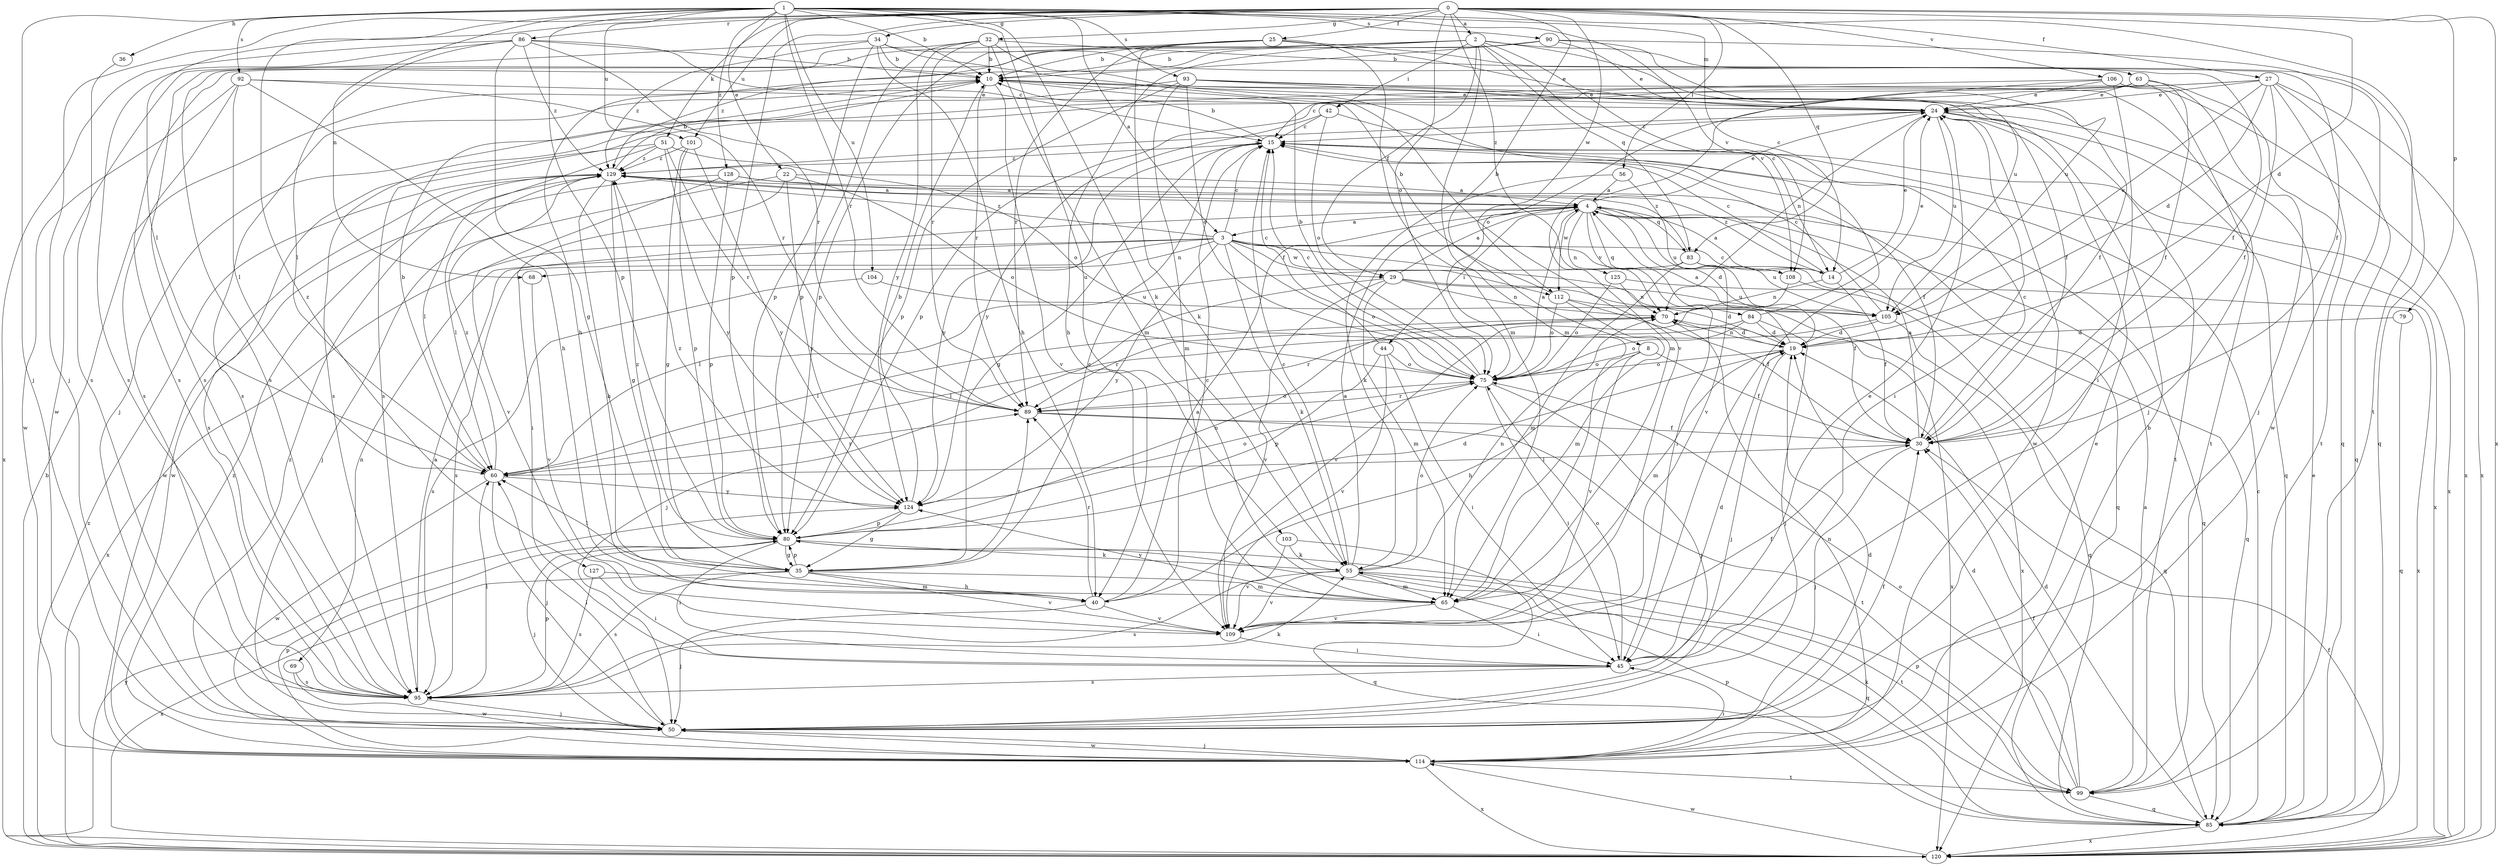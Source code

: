 strict digraph  {
0;
1;
2;
3;
4;
8;
10;
14;
15;
19;
22;
24;
25;
27;
29;
30;
32;
34;
35;
36;
40;
42;
44;
45;
50;
51;
55;
56;
60;
63;
65;
68;
69;
70;
75;
79;
80;
83;
84;
85;
86;
89;
90;
92;
93;
95;
99;
101;
103;
104;
105;
106;
108;
109;
112;
114;
120;
124;
125;
127;
128;
129;
0 -> 2  [label=a];
0 -> 8  [label=b];
0 -> 19  [label=d];
0 -> 25  [label=f];
0 -> 27  [label=f];
0 -> 32  [label=g];
0 -> 34  [label=g];
0 -> 50  [label=j];
0 -> 51  [label=k];
0 -> 56  [label=l];
0 -> 60  [label=l];
0 -> 75  [label=o];
0 -> 79  [label=p];
0 -> 80  [label=p];
0 -> 83  [label=q];
0 -> 86  [label=r];
0 -> 101  [label=u];
0 -> 106  [label=v];
0 -> 112  [label=w];
0 -> 120  [label=x];
0 -> 125  [label=z];
1 -> 3  [label=a];
1 -> 10  [label=b];
1 -> 14  [label=c];
1 -> 22  [label=e];
1 -> 36  [label=h];
1 -> 50  [label=j];
1 -> 55  [label=k];
1 -> 68  [label=n];
1 -> 80  [label=p];
1 -> 89  [label=r];
1 -> 90  [label=s];
1 -> 92  [label=s];
1 -> 93  [label=s];
1 -> 99  [label=t];
1 -> 101  [label=u];
1 -> 103  [label=u];
1 -> 104  [label=u];
1 -> 108  [label=v];
1 -> 127  [label=z];
1 -> 128  [label=z];
2 -> 10  [label=b];
2 -> 14  [label=c];
2 -> 29  [label=f];
2 -> 40  [label=h];
2 -> 42  [label=i];
2 -> 63  [label=m];
2 -> 65  [label=m];
2 -> 83  [label=q];
2 -> 95  [label=s];
2 -> 105  [label=u];
2 -> 108  [label=v];
2 -> 129  [label=z];
3 -> 14  [label=c];
3 -> 15  [label=c];
3 -> 29  [label=f];
3 -> 30  [label=f];
3 -> 55  [label=k];
3 -> 68  [label=n];
3 -> 69  [label=n];
3 -> 75  [label=o];
3 -> 95  [label=s];
3 -> 108  [label=v];
3 -> 112  [label=w];
3 -> 120  [label=x];
3 -> 124  [label=y];
3 -> 129  [label=z];
4 -> 3  [label=a];
4 -> 19  [label=d];
4 -> 24  [label=e];
4 -> 44  [label=i];
4 -> 45  [label=i];
4 -> 70  [label=n];
4 -> 83  [label=q];
4 -> 84  [label=q];
4 -> 85  [label=q];
4 -> 105  [label=u];
4 -> 112  [label=w];
8 -> 30  [label=f];
8 -> 40  [label=h];
8 -> 75  [label=o];
8 -> 109  [label=v];
10 -> 24  [label=e];
10 -> 30  [label=f];
10 -> 89  [label=r];
10 -> 95  [label=s];
10 -> 109  [label=v];
14 -> 4  [label=a];
14 -> 15  [label=c];
14 -> 24  [label=e];
14 -> 30  [label=f];
14 -> 70  [label=n];
14 -> 129  [label=z];
15 -> 10  [label=b];
15 -> 30  [label=f];
15 -> 35  [label=g];
15 -> 120  [label=x];
15 -> 124  [label=y];
15 -> 129  [label=z];
19 -> 4  [label=a];
19 -> 50  [label=j];
19 -> 65  [label=m];
19 -> 70  [label=n];
19 -> 75  [label=o];
22 -> 4  [label=a];
22 -> 45  [label=i];
22 -> 50  [label=j];
22 -> 75  [label=o];
22 -> 124  [label=y];
24 -> 15  [label=c];
24 -> 45  [label=i];
24 -> 70  [label=n];
24 -> 85  [label=q];
24 -> 99  [label=t];
24 -> 105  [label=u];
24 -> 114  [label=w];
24 -> 129  [label=z];
25 -> 10  [label=b];
25 -> 24  [label=e];
25 -> 55  [label=k];
25 -> 65  [label=m];
25 -> 80  [label=p];
25 -> 85  [label=q];
25 -> 89  [label=r];
27 -> 19  [label=d];
27 -> 24  [label=e];
27 -> 30  [label=f];
27 -> 80  [label=p];
27 -> 85  [label=q];
27 -> 95  [label=s];
27 -> 99  [label=t];
27 -> 105  [label=u];
27 -> 120  [label=x];
29 -> 4  [label=a];
29 -> 50  [label=j];
29 -> 65  [label=m];
29 -> 70  [label=n];
29 -> 105  [label=u];
29 -> 109  [label=v];
29 -> 120  [label=x];
30 -> 4  [label=a];
30 -> 15  [label=c];
30 -> 50  [label=j];
30 -> 60  [label=l];
32 -> 10  [label=b];
32 -> 30  [label=f];
32 -> 45  [label=i];
32 -> 65  [label=m];
32 -> 80  [label=p];
32 -> 89  [label=r];
32 -> 95  [label=s];
32 -> 124  [label=y];
34 -> 10  [label=b];
34 -> 30  [label=f];
34 -> 40  [label=h];
34 -> 80  [label=p];
34 -> 109  [label=v];
34 -> 114  [label=w];
34 -> 129  [label=z];
35 -> 15  [label=c];
35 -> 40  [label=h];
35 -> 60  [label=l];
35 -> 65  [label=m];
35 -> 80  [label=p];
35 -> 89  [label=r];
35 -> 95  [label=s];
35 -> 109  [label=v];
35 -> 120  [label=x];
36 -> 95  [label=s];
40 -> 4  [label=a];
40 -> 15  [label=c];
40 -> 50  [label=j];
40 -> 89  [label=r];
40 -> 109  [label=v];
42 -> 15  [label=c];
42 -> 75  [label=o];
42 -> 120  [label=x];
42 -> 124  [label=y];
44 -> 15  [label=c];
44 -> 45  [label=i];
44 -> 75  [label=o];
44 -> 80  [label=p];
44 -> 109  [label=v];
45 -> 19  [label=d];
45 -> 24  [label=e];
45 -> 75  [label=o];
45 -> 95  [label=s];
50 -> 30  [label=f];
50 -> 60  [label=l];
50 -> 114  [label=w];
50 -> 129  [label=z];
51 -> 60  [label=l];
51 -> 75  [label=o];
51 -> 89  [label=r];
51 -> 95  [label=s];
51 -> 124  [label=y];
51 -> 129  [label=z];
55 -> 4  [label=a];
55 -> 15  [label=c];
55 -> 65  [label=m];
55 -> 70  [label=n];
55 -> 75  [label=o];
55 -> 85  [label=q];
55 -> 95  [label=s];
55 -> 99  [label=t];
55 -> 109  [label=v];
56 -> 4  [label=a];
56 -> 55  [label=k];
56 -> 109  [label=v];
60 -> 10  [label=b];
60 -> 50  [label=j];
60 -> 89  [label=r];
60 -> 114  [label=w];
60 -> 124  [label=y];
60 -> 129  [label=z];
63 -> 15  [label=c];
63 -> 24  [label=e];
63 -> 30  [label=f];
63 -> 50  [label=j];
63 -> 75  [label=o];
63 -> 114  [label=w];
65 -> 45  [label=i];
65 -> 109  [label=v];
65 -> 124  [label=y];
68 -> 109  [label=v];
69 -> 95  [label=s];
69 -> 114  [label=w];
70 -> 19  [label=d];
70 -> 60  [label=l];
70 -> 89  [label=r];
70 -> 120  [label=x];
75 -> 4  [label=a];
75 -> 10  [label=b];
75 -> 15  [label=c];
75 -> 45  [label=i];
75 -> 50  [label=j];
75 -> 89  [label=r];
79 -> 19  [label=d];
79 -> 85  [label=q];
80 -> 19  [label=d];
80 -> 35  [label=g];
80 -> 45  [label=i];
80 -> 50  [label=j];
80 -> 55  [label=k];
80 -> 70  [label=n];
80 -> 129  [label=z];
83 -> 60  [label=l];
83 -> 65  [label=m];
83 -> 85  [label=q];
83 -> 105  [label=u];
83 -> 129  [label=z];
84 -> 19  [label=d];
84 -> 24  [label=e];
84 -> 50  [label=j];
84 -> 60  [label=l];
84 -> 75  [label=o];
85 -> 15  [label=c];
85 -> 19  [label=d];
85 -> 24  [label=e];
85 -> 80  [label=p];
85 -> 120  [label=x];
86 -> 10  [label=b];
86 -> 15  [label=c];
86 -> 35  [label=g];
86 -> 60  [label=l];
86 -> 89  [label=r];
86 -> 95  [label=s];
86 -> 120  [label=x];
86 -> 129  [label=z];
89 -> 30  [label=f];
89 -> 75  [label=o];
89 -> 99  [label=t];
90 -> 10  [label=b];
90 -> 24  [label=e];
90 -> 40  [label=h];
90 -> 85  [label=q];
90 -> 95  [label=s];
90 -> 105  [label=u];
92 -> 24  [label=e];
92 -> 40  [label=h];
92 -> 60  [label=l];
92 -> 89  [label=r];
92 -> 95  [label=s];
92 -> 114  [label=w];
93 -> 24  [label=e];
93 -> 30  [label=f];
93 -> 50  [label=j];
93 -> 65  [label=m];
93 -> 75  [label=o];
93 -> 80  [label=p];
93 -> 99  [label=t];
95 -> 4  [label=a];
95 -> 50  [label=j];
95 -> 55  [label=k];
95 -> 60  [label=l];
95 -> 80  [label=p];
99 -> 4  [label=a];
99 -> 19  [label=d];
99 -> 30  [label=f];
99 -> 55  [label=k];
99 -> 75  [label=o];
99 -> 80  [label=p];
99 -> 85  [label=q];
101 -> 35  [label=g];
101 -> 80  [label=p];
101 -> 124  [label=y];
101 -> 129  [label=z];
103 -> 55  [label=k];
103 -> 85  [label=q];
103 -> 109  [label=v];
104 -> 95  [label=s];
104 -> 105  [label=u];
105 -> 15  [label=c];
105 -> 19  [label=d];
105 -> 85  [label=q];
105 -> 89  [label=r];
106 -> 24  [label=e];
106 -> 45  [label=i];
106 -> 50  [label=j];
106 -> 65  [label=m];
106 -> 95  [label=s];
106 -> 120  [label=x];
108 -> 85  [label=q];
108 -> 109  [label=v];
109 -> 30  [label=f];
109 -> 45  [label=i];
112 -> 10  [label=b];
112 -> 19  [label=d];
112 -> 30  [label=f];
112 -> 65  [label=m];
112 -> 75  [label=o];
114 -> 10  [label=b];
114 -> 19  [label=d];
114 -> 24  [label=e];
114 -> 45  [label=i];
114 -> 50  [label=j];
114 -> 70  [label=n];
114 -> 80  [label=p];
114 -> 99  [label=t];
114 -> 120  [label=x];
114 -> 129  [label=z];
120 -> 10  [label=b];
120 -> 30  [label=f];
120 -> 114  [label=w];
120 -> 124  [label=y];
120 -> 129  [label=z];
124 -> 10  [label=b];
124 -> 35  [label=g];
124 -> 75  [label=o];
124 -> 80  [label=p];
124 -> 129  [label=z];
125 -> 70  [label=n];
125 -> 75  [label=o];
125 -> 120  [label=x];
127 -> 45  [label=i];
127 -> 65  [label=m];
127 -> 95  [label=s];
128 -> 4  [label=a];
128 -> 80  [label=p];
128 -> 85  [label=q];
128 -> 109  [label=v];
128 -> 114  [label=w];
129 -> 4  [label=a];
129 -> 10  [label=b];
129 -> 35  [label=g];
129 -> 40  [label=h];
129 -> 60  [label=l];
129 -> 114  [label=w];
}
